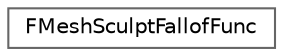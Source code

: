 digraph "Graphical Class Hierarchy"
{
 // INTERACTIVE_SVG=YES
 // LATEX_PDF_SIZE
  bgcolor="transparent";
  edge [fontname=Helvetica,fontsize=10,labelfontname=Helvetica,labelfontsize=10];
  node [fontname=Helvetica,fontsize=10,shape=box,height=0.2,width=0.4];
  rankdir="LR";
  Node0 [id="Node000000",label="FMeshSculptFallofFunc",height=0.2,width=0.4,color="grey40", fillcolor="white", style="filled",URL="$db/de0/classFMeshSculptFallofFunc.html",tooltip=" "];
}
